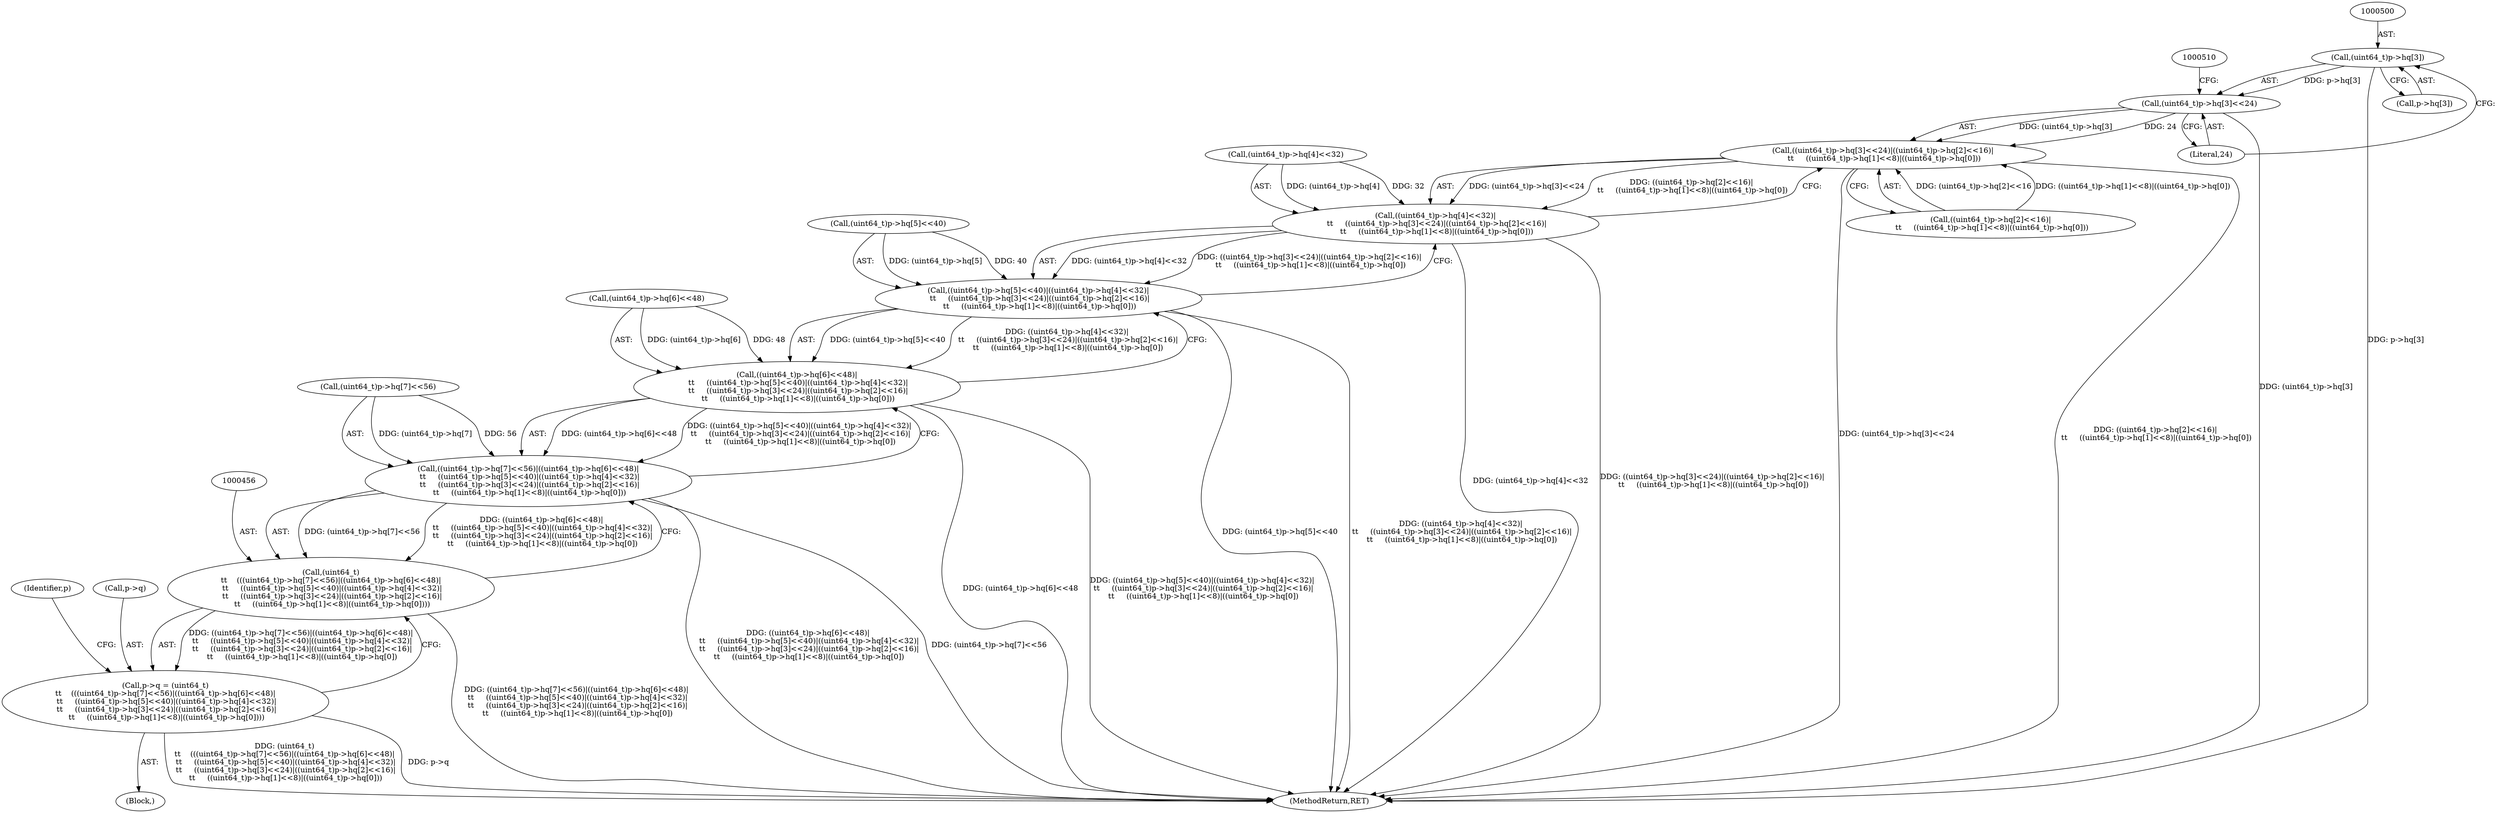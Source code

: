 digraph "0_file_4a284c89d6ef11aca34da65da7d673050a5ea320_2@pointer" {
"1000499" [label="(Call,(uint64_t)p->hq[3])"];
"1000498" [label="(Call,(uint64_t)p->hq[3]<<24)"];
"1000497" [label="(Call,((uint64_t)p->hq[3]<<24)|((uint64_t)p->hq[2]<<16)|\n \t\t     ((uint64_t)p->hq[1]<<8)|((uint64_t)p->hq[0]))"];
"1000487" [label="(Call,((uint64_t)p->hq[4]<<32)|\n \t\t     ((uint64_t)p->hq[3]<<24)|((uint64_t)p->hq[2]<<16)|\n \t\t     ((uint64_t)p->hq[1]<<8)|((uint64_t)p->hq[0]))"];
"1000477" [label="(Call,((uint64_t)p->hq[5]<<40)|((uint64_t)p->hq[4]<<32)|\n \t\t     ((uint64_t)p->hq[3]<<24)|((uint64_t)p->hq[2]<<16)|\n \t\t     ((uint64_t)p->hq[1]<<8)|((uint64_t)p->hq[0]))"];
"1000467" [label="(Call,((uint64_t)p->hq[6]<<48)|\n \t\t     ((uint64_t)p->hq[5]<<40)|((uint64_t)p->hq[4]<<32)|\n \t\t     ((uint64_t)p->hq[3]<<24)|((uint64_t)p->hq[2]<<16)|\n \t\t     ((uint64_t)p->hq[1]<<8)|((uint64_t)p->hq[0]))"];
"1000457" [label="(Call,((uint64_t)p->hq[7]<<56)|((uint64_t)p->hq[6]<<48)|\n \t\t     ((uint64_t)p->hq[5]<<40)|((uint64_t)p->hq[4]<<32)|\n \t\t     ((uint64_t)p->hq[3]<<24)|((uint64_t)p->hq[2]<<16)|\n \t\t     ((uint64_t)p->hq[1]<<8)|((uint64_t)p->hq[0]))"];
"1000455" [label="(Call,(uint64_t)\n\t\t    (((uint64_t)p->hq[7]<<56)|((uint64_t)p->hq[6]<<48)|\n \t\t     ((uint64_t)p->hq[5]<<40)|((uint64_t)p->hq[4]<<32)|\n \t\t     ((uint64_t)p->hq[3]<<24)|((uint64_t)p->hq[2]<<16)|\n \t\t     ((uint64_t)p->hq[1]<<8)|((uint64_t)p->hq[0])))"];
"1000451" [label="(Call,p->q = (uint64_t)\n\t\t    (((uint64_t)p->hq[7]<<56)|((uint64_t)p->hq[6]<<48)|\n \t\t     ((uint64_t)p->hq[5]<<40)|((uint64_t)p->hq[4]<<32)|\n \t\t     ((uint64_t)p->hq[3]<<24)|((uint64_t)p->hq[2]<<16)|\n \t\t     ((uint64_t)p->hq[1]<<8)|((uint64_t)p->hq[0])))"];
"1000506" [label="(Literal,24)"];
"1000499" [label="(Call,(uint64_t)p->hq[3])"];
"1000507" [label="(Call,((uint64_t)p->hq[2]<<16)|\n \t\t     ((uint64_t)p->hq[1]<<8)|((uint64_t)p->hq[0]))"];
"1000488" [label="(Call,(uint64_t)p->hq[4]<<32)"];
"1000119" [label="(Block,)"];
"1000487" [label="(Call,((uint64_t)p->hq[4]<<32)|\n \t\t     ((uint64_t)p->hq[3]<<24)|((uint64_t)p->hq[2]<<16)|\n \t\t     ((uint64_t)p->hq[1]<<8)|((uint64_t)p->hq[0]))"];
"1000478" [label="(Call,(uint64_t)p->hq[5]<<40)"];
"1000497" [label="(Call,((uint64_t)p->hq[3]<<24)|((uint64_t)p->hq[2]<<16)|\n \t\t     ((uint64_t)p->hq[1]<<8)|((uint64_t)p->hq[0]))"];
"1000458" [label="(Call,(uint64_t)p->hq[7]<<56)"];
"1000468" [label="(Call,(uint64_t)p->hq[6]<<48)"];
"1000477" [label="(Call,((uint64_t)p->hq[5]<<40)|((uint64_t)p->hq[4]<<32)|\n \t\t     ((uint64_t)p->hq[3]<<24)|((uint64_t)p->hq[2]<<16)|\n \t\t     ((uint64_t)p->hq[1]<<8)|((uint64_t)p->hq[0]))"];
"1000535" [label="(Identifier,p)"];
"1000451" [label="(Call,p->q = (uint64_t)\n\t\t    (((uint64_t)p->hq[7]<<56)|((uint64_t)p->hq[6]<<48)|\n \t\t     ((uint64_t)p->hq[5]<<40)|((uint64_t)p->hq[4]<<32)|\n \t\t     ((uint64_t)p->hq[3]<<24)|((uint64_t)p->hq[2]<<16)|\n \t\t     ((uint64_t)p->hq[1]<<8)|((uint64_t)p->hq[0])))"];
"1000455" [label="(Call,(uint64_t)\n\t\t    (((uint64_t)p->hq[7]<<56)|((uint64_t)p->hq[6]<<48)|\n \t\t     ((uint64_t)p->hq[5]<<40)|((uint64_t)p->hq[4]<<32)|\n \t\t     ((uint64_t)p->hq[3]<<24)|((uint64_t)p->hq[2]<<16)|\n \t\t     ((uint64_t)p->hq[1]<<8)|((uint64_t)p->hq[0])))"];
"1000467" [label="(Call,((uint64_t)p->hq[6]<<48)|\n \t\t     ((uint64_t)p->hq[5]<<40)|((uint64_t)p->hq[4]<<32)|\n \t\t     ((uint64_t)p->hq[3]<<24)|((uint64_t)p->hq[2]<<16)|\n \t\t     ((uint64_t)p->hq[1]<<8)|((uint64_t)p->hq[0]))"];
"1000879" [label="(MethodReturn,RET)"];
"1000501" [label="(Call,p->hq[3])"];
"1000452" [label="(Call,p->q)"];
"1000457" [label="(Call,((uint64_t)p->hq[7]<<56)|((uint64_t)p->hq[6]<<48)|\n \t\t     ((uint64_t)p->hq[5]<<40)|((uint64_t)p->hq[4]<<32)|\n \t\t     ((uint64_t)p->hq[3]<<24)|((uint64_t)p->hq[2]<<16)|\n \t\t     ((uint64_t)p->hq[1]<<8)|((uint64_t)p->hq[0]))"];
"1000498" [label="(Call,(uint64_t)p->hq[3]<<24)"];
"1000499" -> "1000498"  [label="AST: "];
"1000499" -> "1000501"  [label="CFG: "];
"1000500" -> "1000499"  [label="AST: "];
"1000501" -> "1000499"  [label="AST: "];
"1000506" -> "1000499"  [label="CFG: "];
"1000499" -> "1000879"  [label="DDG: p->hq[3]"];
"1000499" -> "1000498"  [label="DDG: p->hq[3]"];
"1000498" -> "1000497"  [label="AST: "];
"1000498" -> "1000506"  [label="CFG: "];
"1000506" -> "1000498"  [label="AST: "];
"1000510" -> "1000498"  [label="CFG: "];
"1000498" -> "1000879"  [label="DDG: (uint64_t)p->hq[3]"];
"1000498" -> "1000497"  [label="DDG: (uint64_t)p->hq[3]"];
"1000498" -> "1000497"  [label="DDG: 24"];
"1000497" -> "1000487"  [label="AST: "];
"1000497" -> "1000507"  [label="CFG: "];
"1000507" -> "1000497"  [label="AST: "];
"1000487" -> "1000497"  [label="CFG: "];
"1000497" -> "1000879"  [label="DDG: (uint64_t)p->hq[3]<<24"];
"1000497" -> "1000879"  [label="DDG: ((uint64_t)p->hq[2]<<16)|\n \t\t     ((uint64_t)p->hq[1]<<8)|((uint64_t)p->hq[0])"];
"1000497" -> "1000487"  [label="DDG: (uint64_t)p->hq[3]<<24"];
"1000497" -> "1000487"  [label="DDG: ((uint64_t)p->hq[2]<<16)|\n \t\t     ((uint64_t)p->hq[1]<<8)|((uint64_t)p->hq[0])"];
"1000507" -> "1000497"  [label="DDG: (uint64_t)p->hq[2]<<16"];
"1000507" -> "1000497"  [label="DDG: ((uint64_t)p->hq[1]<<8)|((uint64_t)p->hq[0])"];
"1000487" -> "1000477"  [label="AST: "];
"1000488" -> "1000487"  [label="AST: "];
"1000477" -> "1000487"  [label="CFG: "];
"1000487" -> "1000879"  [label="DDG: (uint64_t)p->hq[4]<<32"];
"1000487" -> "1000879"  [label="DDG: ((uint64_t)p->hq[3]<<24)|((uint64_t)p->hq[2]<<16)|\n \t\t     ((uint64_t)p->hq[1]<<8)|((uint64_t)p->hq[0])"];
"1000487" -> "1000477"  [label="DDG: (uint64_t)p->hq[4]<<32"];
"1000487" -> "1000477"  [label="DDG: ((uint64_t)p->hq[3]<<24)|((uint64_t)p->hq[2]<<16)|\n \t\t     ((uint64_t)p->hq[1]<<8)|((uint64_t)p->hq[0])"];
"1000488" -> "1000487"  [label="DDG: (uint64_t)p->hq[4]"];
"1000488" -> "1000487"  [label="DDG: 32"];
"1000477" -> "1000467"  [label="AST: "];
"1000478" -> "1000477"  [label="AST: "];
"1000467" -> "1000477"  [label="CFG: "];
"1000477" -> "1000879"  [label="DDG: (uint64_t)p->hq[5]<<40"];
"1000477" -> "1000879"  [label="DDG: ((uint64_t)p->hq[4]<<32)|\n \t\t     ((uint64_t)p->hq[3]<<24)|((uint64_t)p->hq[2]<<16)|\n \t\t     ((uint64_t)p->hq[1]<<8)|((uint64_t)p->hq[0])"];
"1000477" -> "1000467"  [label="DDG: (uint64_t)p->hq[5]<<40"];
"1000477" -> "1000467"  [label="DDG: ((uint64_t)p->hq[4]<<32)|\n \t\t     ((uint64_t)p->hq[3]<<24)|((uint64_t)p->hq[2]<<16)|\n \t\t     ((uint64_t)p->hq[1]<<8)|((uint64_t)p->hq[0])"];
"1000478" -> "1000477"  [label="DDG: (uint64_t)p->hq[5]"];
"1000478" -> "1000477"  [label="DDG: 40"];
"1000467" -> "1000457"  [label="AST: "];
"1000468" -> "1000467"  [label="AST: "];
"1000457" -> "1000467"  [label="CFG: "];
"1000467" -> "1000879"  [label="DDG: (uint64_t)p->hq[6]<<48"];
"1000467" -> "1000879"  [label="DDG: ((uint64_t)p->hq[5]<<40)|((uint64_t)p->hq[4]<<32)|\n \t\t     ((uint64_t)p->hq[3]<<24)|((uint64_t)p->hq[2]<<16)|\n \t\t     ((uint64_t)p->hq[1]<<8)|((uint64_t)p->hq[0])"];
"1000467" -> "1000457"  [label="DDG: (uint64_t)p->hq[6]<<48"];
"1000467" -> "1000457"  [label="DDG: ((uint64_t)p->hq[5]<<40)|((uint64_t)p->hq[4]<<32)|\n \t\t     ((uint64_t)p->hq[3]<<24)|((uint64_t)p->hq[2]<<16)|\n \t\t     ((uint64_t)p->hq[1]<<8)|((uint64_t)p->hq[0])"];
"1000468" -> "1000467"  [label="DDG: (uint64_t)p->hq[6]"];
"1000468" -> "1000467"  [label="DDG: 48"];
"1000457" -> "1000455"  [label="AST: "];
"1000458" -> "1000457"  [label="AST: "];
"1000455" -> "1000457"  [label="CFG: "];
"1000457" -> "1000879"  [label="DDG: ((uint64_t)p->hq[6]<<48)|\n \t\t     ((uint64_t)p->hq[5]<<40)|((uint64_t)p->hq[4]<<32)|\n \t\t     ((uint64_t)p->hq[3]<<24)|((uint64_t)p->hq[2]<<16)|\n \t\t     ((uint64_t)p->hq[1]<<8)|((uint64_t)p->hq[0])"];
"1000457" -> "1000879"  [label="DDG: (uint64_t)p->hq[7]<<56"];
"1000457" -> "1000455"  [label="DDG: (uint64_t)p->hq[7]<<56"];
"1000457" -> "1000455"  [label="DDG: ((uint64_t)p->hq[6]<<48)|\n \t\t     ((uint64_t)p->hq[5]<<40)|((uint64_t)p->hq[4]<<32)|\n \t\t     ((uint64_t)p->hq[3]<<24)|((uint64_t)p->hq[2]<<16)|\n \t\t     ((uint64_t)p->hq[1]<<8)|((uint64_t)p->hq[0])"];
"1000458" -> "1000457"  [label="DDG: (uint64_t)p->hq[7]"];
"1000458" -> "1000457"  [label="DDG: 56"];
"1000455" -> "1000451"  [label="AST: "];
"1000456" -> "1000455"  [label="AST: "];
"1000451" -> "1000455"  [label="CFG: "];
"1000455" -> "1000879"  [label="DDG: ((uint64_t)p->hq[7]<<56)|((uint64_t)p->hq[6]<<48)|\n \t\t     ((uint64_t)p->hq[5]<<40)|((uint64_t)p->hq[4]<<32)|\n \t\t     ((uint64_t)p->hq[3]<<24)|((uint64_t)p->hq[2]<<16)|\n \t\t     ((uint64_t)p->hq[1]<<8)|((uint64_t)p->hq[0])"];
"1000455" -> "1000451"  [label="DDG: ((uint64_t)p->hq[7]<<56)|((uint64_t)p->hq[6]<<48)|\n \t\t     ((uint64_t)p->hq[5]<<40)|((uint64_t)p->hq[4]<<32)|\n \t\t     ((uint64_t)p->hq[3]<<24)|((uint64_t)p->hq[2]<<16)|\n \t\t     ((uint64_t)p->hq[1]<<8)|((uint64_t)p->hq[0])"];
"1000451" -> "1000119"  [label="AST: "];
"1000452" -> "1000451"  [label="AST: "];
"1000535" -> "1000451"  [label="CFG: "];
"1000451" -> "1000879"  [label="DDG: (uint64_t)\n\t\t    (((uint64_t)p->hq[7]<<56)|((uint64_t)p->hq[6]<<48)|\n \t\t     ((uint64_t)p->hq[5]<<40)|((uint64_t)p->hq[4]<<32)|\n \t\t     ((uint64_t)p->hq[3]<<24)|((uint64_t)p->hq[2]<<16)|\n \t\t     ((uint64_t)p->hq[1]<<8)|((uint64_t)p->hq[0]))"];
"1000451" -> "1000879"  [label="DDG: p->q"];
}
